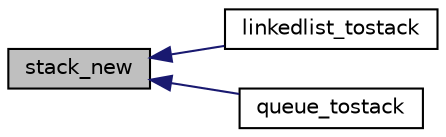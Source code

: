 digraph "stack_new"
{
 // INTERACTIVE_SVG=YES
  edge [fontname="Helvetica",fontsize="10",labelfontname="Helvetica",labelfontsize="10"];
  node [fontname="Helvetica",fontsize="10",shape=record];
  rankdir="LR";
  Node1 [label="stack_new",height=0.2,width=0.4,color="black", fillcolor="grey75", style="filled", fontcolor="black"];
  Node1 -> Node2 [dir="back",color="midnightblue",fontsize="10",style="solid",fontname="Helvetica"];
  Node2 [label="linkedlist_tostack",height=0.2,width=0.4,color="black", fillcolor="white", style="filled",URL="$conversions_8h.html#a9ce143cef9650633637b0d6dac7d148f"];
  Node1 -> Node3 [dir="back",color="midnightblue",fontsize="10",style="solid",fontname="Helvetica"];
  Node3 [label="queue_tostack",height=0.2,width=0.4,color="black", fillcolor="white", style="filled",URL="$conversions_8h.html#ae5a51aa32dcc470210c8deaf9ab3bcc6"];
}
